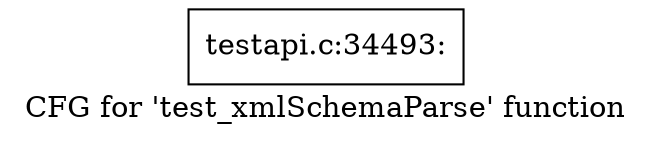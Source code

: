 digraph "CFG for 'test_xmlSchemaParse' function" {
	label="CFG for 'test_xmlSchemaParse' function";

	Node0x535e8e0 [shape=record,label="{testapi.c:34493:}"];
}
